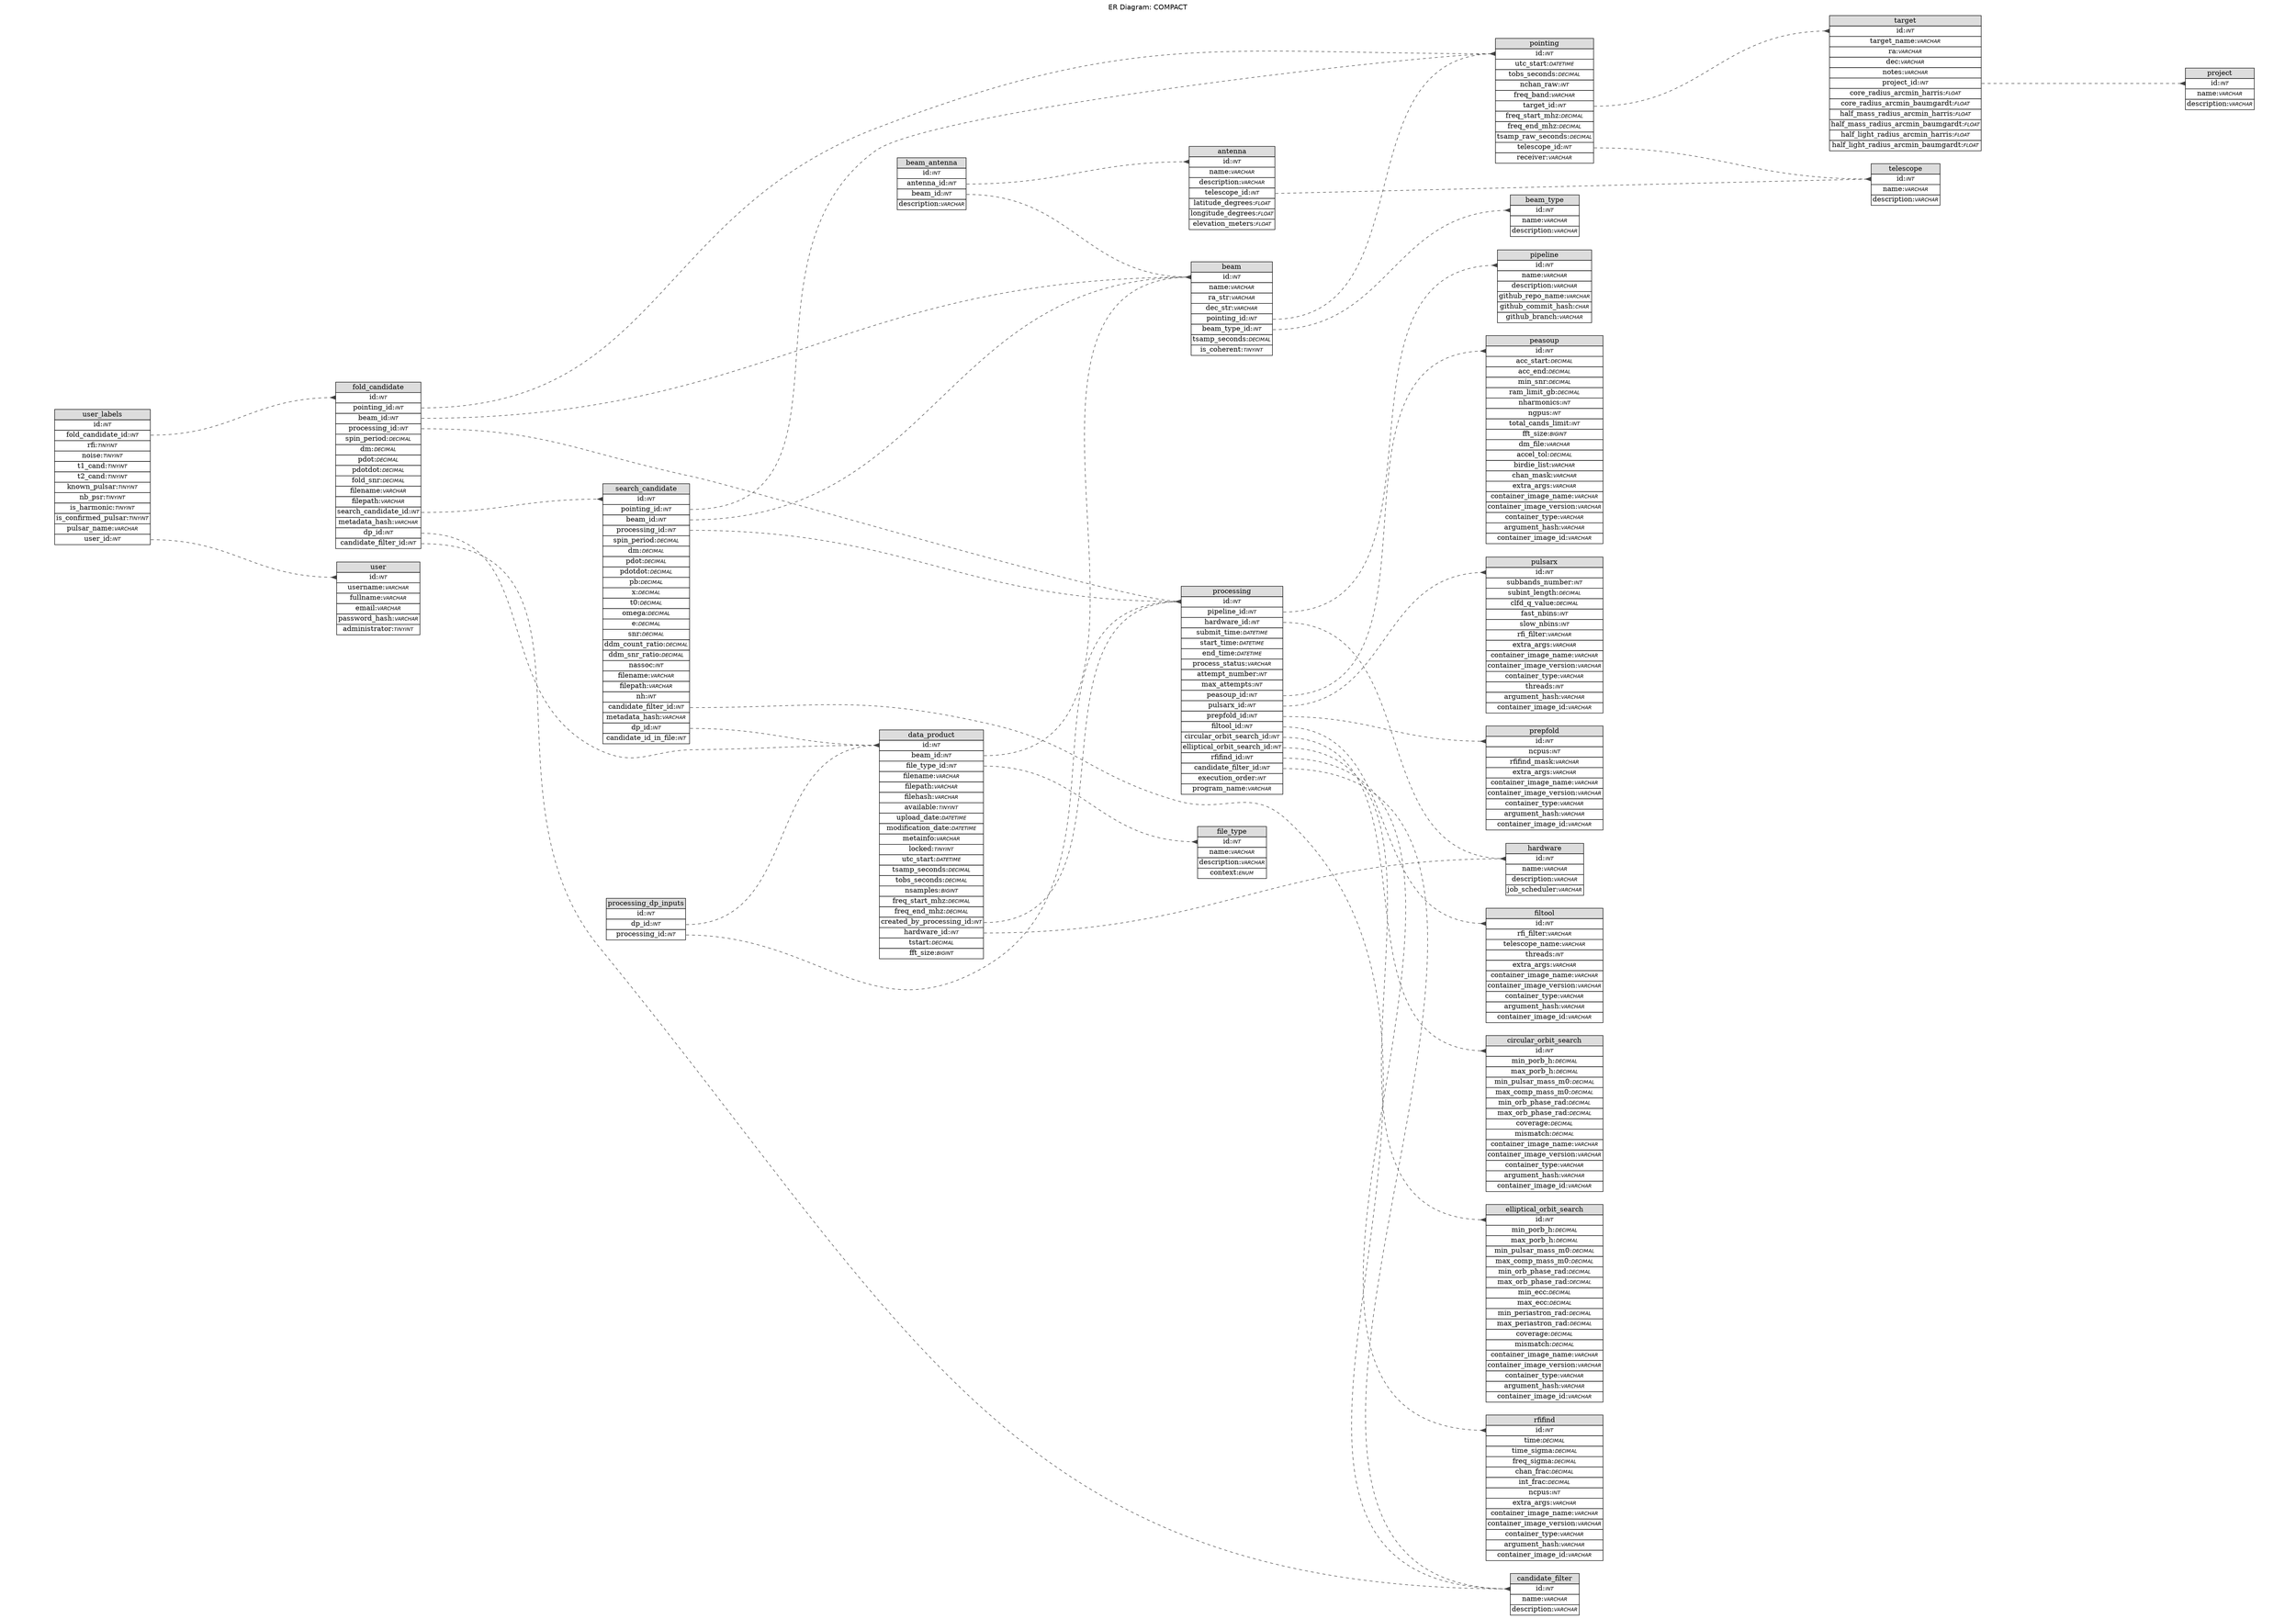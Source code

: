 // ************************************************************
// Generated by: Sequel Pro
// Version 4541
//
// http://www.sequelpro.com/
// https://github.com/sequelpro/sequelpro
//
// Host: 127.0.0.1 (MySQL 11.1.3-MariaDB)
// Database: COMPACT
// Generation Time: 2024-04-03 21:38:12 +0000
// ************************************************************

digraph "Database Structure" {
	label = "ER Diagram: COMPACT";
	labelloc = t;
	compound = true;
	node [ shape = record ];
	fontname = "Helvetica";
	ranksep = 1.25;
	ratio = 0.7;
	rankdir = LR;
	subgraph "table_antenna" {
		node [ shape = "plaintext" ];
		"antenna" [ label=<
			<TABLE BORDER="0" CELLSPACING="0" CELLBORDER="1">
			<TR><TD COLSPAN="3" BGCOLOR="#DDDDDD">antenna</TD></TR>
			<TR><TD COLSPAN="3" PORT="id">id:<FONT FACE="Helvetica-Oblique" POINT-SIZE="10">INT</FONT></TD></TR>
			<TR><TD COLSPAN="3" PORT="name">name:<FONT FACE="Helvetica-Oblique" POINT-SIZE="10">VARCHAR</FONT></TD></TR>
			<TR><TD COLSPAN="3" PORT="description">description:<FONT FACE="Helvetica-Oblique" POINT-SIZE="10">VARCHAR</FONT></TD></TR>
			<TR><TD COLSPAN="3" PORT="telescope_id">telescope_id:<FONT FACE="Helvetica-Oblique" POINT-SIZE="10">INT</FONT></TD></TR>
			<TR><TD COLSPAN="3" PORT="latitude_degrees">latitude_degrees:<FONT FACE="Helvetica-Oblique" POINT-SIZE="10">FLOAT</FONT></TD></TR>
			<TR><TD COLSPAN="3" PORT="longitude_degrees">longitude_degrees:<FONT FACE="Helvetica-Oblique" POINT-SIZE="10">FLOAT</FONT></TD></TR>
			<TR><TD COLSPAN="3" PORT="elevation_meters">elevation_meters:<FONT FACE="Helvetica-Oblique" POINT-SIZE="10">FLOAT</FONT></TD></TR>
			</TABLE>>
		];
	}
	subgraph "table_beam" {
		node [ shape = "plaintext" ];
		"beam" [ label=<
			<TABLE BORDER="0" CELLSPACING="0" CELLBORDER="1">
			<TR><TD COLSPAN="3" BGCOLOR="#DDDDDD">beam</TD></TR>
			<TR><TD COLSPAN="3" PORT="id">id:<FONT FACE="Helvetica-Oblique" POINT-SIZE="10">INT</FONT></TD></TR>
			<TR><TD COLSPAN="3" PORT="name">name:<FONT FACE="Helvetica-Oblique" POINT-SIZE="10">VARCHAR</FONT></TD></TR>
			<TR><TD COLSPAN="3" PORT="ra_str">ra_str:<FONT FACE="Helvetica-Oblique" POINT-SIZE="10">VARCHAR</FONT></TD></TR>
			<TR><TD COLSPAN="3" PORT="dec_str">dec_str:<FONT FACE="Helvetica-Oblique" POINT-SIZE="10">VARCHAR</FONT></TD></TR>
			<TR><TD COLSPAN="3" PORT="pointing_id">pointing_id:<FONT FACE="Helvetica-Oblique" POINT-SIZE="10">INT</FONT></TD></TR>
			<TR><TD COLSPAN="3" PORT="beam_type_id">beam_type_id:<FONT FACE="Helvetica-Oblique" POINT-SIZE="10">INT</FONT></TD></TR>
			<TR><TD COLSPAN="3" PORT="tsamp_seconds">tsamp_seconds:<FONT FACE="Helvetica-Oblique" POINT-SIZE="10">DECIMAL</FONT></TD></TR>
			<TR><TD COLSPAN="3" PORT="is_coherent">is_coherent:<FONT FACE="Helvetica-Oblique" POINT-SIZE="10">TINYINT</FONT></TD></TR>
			</TABLE>>
		];
	}
	subgraph "table_beam_antenna" {
		node [ shape = "plaintext" ];
		"beam_antenna" [ label=<
			<TABLE BORDER="0" CELLSPACING="0" CELLBORDER="1">
			<TR><TD COLSPAN="3" BGCOLOR="#DDDDDD">beam_antenna</TD></TR>
			<TR><TD COLSPAN="3" PORT="id">id:<FONT FACE="Helvetica-Oblique" POINT-SIZE="10">INT</FONT></TD></TR>
			<TR><TD COLSPAN="3" PORT="antenna_id">antenna_id:<FONT FACE="Helvetica-Oblique" POINT-SIZE="10">INT</FONT></TD></TR>
			<TR><TD COLSPAN="3" PORT="beam_id">beam_id:<FONT FACE="Helvetica-Oblique" POINT-SIZE="10">INT</FONT></TD></TR>
			<TR><TD COLSPAN="3" PORT="description">description:<FONT FACE="Helvetica-Oblique" POINT-SIZE="10">VARCHAR</FONT></TD></TR>
			</TABLE>>
		];
	}
	subgraph "table_beam_type" {
		node [ shape = "plaintext" ];
		"beam_type" [ label=<
			<TABLE BORDER="0" CELLSPACING="0" CELLBORDER="1">
			<TR><TD COLSPAN="3" BGCOLOR="#DDDDDD">beam_type</TD></TR>
			<TR><TD COLSPAN="3" PORT="id">id:<FONT FACE="Helvetica-Oblique" POINT-SIZE="10">INT</FONT></TD></TR>
			<TR><TD COLSPAN="3" PORT="name">name:<FONT FACE="Helvetica-Oblique" POINT-SIZE="10">VARCHAR</FONT></TD></TR>
			<TR><TD COLSPAN="3" PORT="description">description:<FONT FACE="Helvetica-Oblique" POINT-SIZE="10">VARCHAR</FONT></TD></TR>
			</TABLE>>
		];
	}
	subgraph "table_candidate_filter" {
		node [ shape = "plaintext" ];
		"candidate_filter" [ label=<
			<TABLE BORDER="0" CELLSPACING="0" CELLBORDER="1">
			<TR><TD COLSPAN="3" BGCOLOR="#DDDDDD">candidate_filter</TD></TR>
			<TR><TD COLSPAN="3" PORT="id">id:<FONT FACE="Helvetica-Oblique" POINT-SIZE="10">INT</FONT></TD></TR>
			<TR><TD COLSPAN="3" PORT="name">name:<FONT FACE="Helvetica-Oblique" POINT-SIZE="10">VARCHAR</FONT></TD></TR>
			<TR><TD COLSPAN="3" PORT="description">description:<FONT FACE="Helvetica-Oblique" POINT-SIZE="10">VARCHAR</FONT></TD></TR>
			</TABLE>>
		];
	}
	subgraph "table_circular_orbit_search" {
		node [ shape = "plaintext" ];
		"circular_orbit_search" [ label=<
			<TABLE BORDER="0" CELLSPACING="0" CELLBORDER="1">
			<TR><TD COLSPAN="3" BGCOLOR="#DDDDDD">circular_orbit_search</TD></TR>
			<TR><TD COLSPAN="3" PORT="id">id:<FONT FACE="Helvetica-Oblique" POINT-SIZE="10">INT</FONT></TD></TR>
			<TR><TD COLSPAN="3" PORT="min_porb_h">min_porb_h:<FONT FACE="Helvetica-Oblique" POINT-SIZE="10">DECIMAL</FONT></TD></TR>
			<TR><TD COLSPAN="3" PORT="max_porb_h">max_porb_h:<FONT FACE="Helvetica-Oblique" POINT-SIZE="10">DECIMAL</FONT></TD></TR>
			<TR><TD COLSPAN="3" PORT="min_pulsar_mass_m0">min_pulsar_mass_m0:<FONT FACE="Helvetica-Oblique" POINT-SIZE="10">DECIMAL</FONT></TD></TR>
			<TR><TD COLSPAN="3" PORT="max_comp_mass_m0">max_comp_mass_m0:<FONT FACE="Helvetica-Oblique" POINT-SIZE="10">DECIMAL</FONT></TD></TR>
			<TR><TD COLSPAN="3" PORT="min_orb_phase_rad">min_orb_phase_rad:<FONT FACE="Helvetica-Oblique" POINT-SIZE="10">DECIMAL</FONT></TD></TR>
			<TR><TD COLSPAN="3" PORT="max_orb_phase_rad">max_orb_phase_rad:<FONT FACE="Helvetica-Oblique" POINT-SIZE="10">DECIMAL</FONT></TD></TR>
			<TR><TD COLSPAN="3" PORT="coverage">coverage:<FONT FACE="Helvetica-Oblique" POINT-SIZE="10">DECIMAL</FONT></TD></TR>
			<TR><TD COLSPAN="3" PORT="mismatch">mismatch:<FONT FACE="Helvetica-Oblique" POINT-SIZE="10">DECIMAL</FONT></TD></TR>
			<TR><TD COLSPAN="3" PORT="container_image_name">container_image_name:<FONT FACE="Helvetica-Oblique" POINT-SIZE="10">VARCHAR</FONT></TD></TR>
			<TR><TD COLSPAN="3" PORT="container_image_version">container_image_version:<FONT FACE="Helvetica-Oblique" POINT-SIZE="10">VARCHAR</FONT></TD></TR>
			<TR><TD COLSPAN="3" PORT="container_type">container_type:<FONT FACE="Helvetica-Oblique" POINT-SIZE="10">VARCHAR</FONT></TD></TR>
			<TR><TD COLSPAN="3" PORT="argument_hash">argument_hash:<FONT FACE="Helvetica-Oblique" POINT-SIZE="10">VARCHAR</FONT></TD></TR>
			<TR><TD COLSPAN="3" PORT="container_image_id">container_image_id:<FONT FACE="Helvetica-Oblique" POINT-SIZE="10">VARCHAR</FONT></TD></TR>
			</TABLE>>
		];
	}
	subgraph "table_data_product" {
		node [ shape = "plaintext" ];
		"data_product" [ label=<
			<TABLE BORDER="0" CELLSPACING="0" CELLBORDER="1">
			<TR><TD COLSPAN="3" BGCOLOR="#DDDDDD">data_product</TD></TR>
			<TR><TD COLSPAN="3" PORT="id">id:<FONT FACE="Helvetica-Oblique" POINT-SIZE="10">INT</FONT></TD></TR>
			<TR><TD COLSPAN="3" PORT="beam_id">beam_id:<FONT FACE="Helvetica-Oblique" POINT-SIZE="10">INT</FONT></TD></TR>
			<TR><TD COLSPAN="3" PORT="file_type_id">file_type_id:<FONT FACE="Helvetica-Oblique" POINT-SIZE="10">INT</FONT></TD></TR>
			<TR><TD COLSPAN="3" PORT="filename">filename:<FONT FACE="Helvetica-Oblique" POINT-SIZE="10">VARCHAR</FONT></TD></TR>
			<TR><TD COLSPAN="3" PORT="filepath">filepath:<FONT FACE="Helvetica-Oblique" POINT-SIZE="10">VARCHAR</FONT></TD></TR>
			<TR><TD COLSPAN="3" PORT="filehash">filehash:<FONT FACE="Helvetica-Oblique" POINT-SIZE="10">VARCHAR</FONT></TD></TR>
			<TR><TD COLSPAN="3" PORT="available">available:<FONT FACE="Helvetica-Oblique" POINT-SIZE="10">TINYINT</FONT></TD></TR>
			<TR><TD COLSPAN="3" PORT="upload_date">upload_date:<FONT FACE="Helvetica-Oblique" POINT-SIZE="10">DATETIME</FONT></TD></TR>
			<TR><TD COLSPAN="3" PORT="modification_date">modification_date:<FONT FACE="Helvetica-Oblique" POINT-SIZE="10">DATETIME</FONT></TD></TR>
			<TR><TD COLSPAN="3" PORT="metainfo">metainfo:<FONT FACE="Helvetica-Oblique" POINT-SIZE="10">VARCHAR</FONT></TD></TR>
			<TR><TD COLSPAN="3" PORT="locked">locked:<FONT FACE="Helvetica-Oblique" POINT-SIZE="10">TINYINT</FONT></TD></TR>
			<TR><TD COLSPAN="3" PORT="utc_start">utc_start:<FONT FACE="Helvetica-Oblique" POINT-SIZE="10">DATETIME</FONT></TD></TR>
			<TR><TD COLSPAN="3" PORT="tsamp_seconds">tsamp_seconds:<FONT FACE="Helvetica-Oblique" POINT-SIZE="10">DECIMAL</FONT></TD></TR>
			<TR><TD COLSPAN="3" PORT="tobs_seconds">tobs_seconds:<FONT FACE="Helvetica-Oblique" POINT-SIZE="10">DECIMAL</FONT></TD></TR>
			<TR><TD COLSPAN="3" PORT="nsamples">nsamples:<FONT FACE="Helvetica-Oblique" POINT-SIZE="10">BIGINT</FONT></TD></TR>
			<TR><TD COLSPAN="3" PORT="freq_start_mhz">freq_start_mhz:<FONT FACE="Helvetica-Oblique" POINT-SIZE="10">DECIMAL</FONT></TD></TR>
			<TR><TD COLSPAN="3" PORT="freq_end_mhz">freq_end_mhz:<FONT FACE="Helvetica-Oblique" POINT-SIZE="10">DECIMAL</FONT></TD></TR>
			<TR><TD COLSPAN="3" PORT="created_by_processing_id">created_by_processing_id:<FONT FACE="Helvetica-Oblique" POINT-SIZE="10">INT</FONT></TD></TR>
			<TR><TD COLSPAN="3" PORT="hardware_id">hardware_id:<FONT FACE="Helvetica-Oblique" POINT-SIZE="10">INT</FONT></TD></TR>
			<TR><TD COLSPAN="3" PORT="tstart">tstart:<FONT FACE="Helvetica-Oblique" POINT-SIZE="10">DECIMAL</FONT></TD></TR>
			<TR><TD COLSPAN="3" PORT="fft_size">fft_size:<FONT FACE="Helvetica-Oblique" POINT-SIZE="10">BIGINT</FONT></TD></TR>
			</TABLE>>
		];
	}
	subgraph "table_elliptical_orbit_search" {
		node [ shape = "plaintext" ];
		"elliptical_orbit_search" [ label=<
			<TABLE BORDER="0" CELLSPACING="0" CELLBORDER="1">
			<TR><TD COLSPAN="3" BGCOLOR="#DDDDDD">elliptical_orbit_search</TD></TR>
			<TR><TD COLSPAN="3" PORT="id">id:<FONT FACE="Helvetica-Oblique" POINT-SIZE="10">INT</FONT></TD></TR>
			<TR><TD COLSPAN="3" PORT="min_porb_h">min_porb_h:<FONT FACE="Helvetica-Oblique" POINT-SIZE="10">DECIMAL</FONT></TD></TR>
			<TR><TD COLSPAN="3" PORT="max_porb_h">max_porb_h:<FONT FACE="Helvetica-Oblique" POINT-SIZE="10">DECIMAL</FONT></TD></TR>
			<TR><TD COLSPAN="3" PORT="min_pulsar_mass_m0">min_pulsar_mass_m0:<FONT FACE="Helvetica-Oblique" POINT-SIZE="10">DECIMAL</FONT></TD></TR>
			<TR><TD COLSPAN="3" PORT="max_comp_mass_m0">max_comp_mass_m0:<FONT FACE="Helvetica-Oblique" POINT-SIZE="10">DECIMAL</FONT></TD></TR>
			<TR><TD COLSPAN="3" PORT="min_orb_phase_rad">min_orb_phase_rad:<FONT FACE="Helvetica-Oblique" POINT-SIZE="10">DECIMAL</FONT></TD></TR>
			<TR><TD COLSPAN="3" PORT="max_orb_phase_rad">max_orb_phase_rad:<FONT FACE="Helvetica-Oblique" POINT-SIZE="10">DECIMAL</FONT></TD></TR>
			<TR><TD COLSPAN="3" PORT="min_ecc">min_ecc:<FONT FACE="Helvetica-Oblique" POINT-SIZE="10">DECIMAL</FONT></TD></TR>
			<TR><TD COLSPAN="3" PORT="max_ecc">max_ecc:<FONT FACE="Helvetica-Oblique" POINT-SIZE="10">DECIMAL</FONT></TD></TR>
			<TR><TD COLSPAN="3" PORT="min_periastron_rad">min_periastron_rad:<FONT FACE="Helvetica-Oblique" POINT-SIZE="10">DECIMAL</FONT></TD></TR>
			<TR><TD COLSPAN="3" PORT="max_periastron_rad">max_periastron_rad:<FONT FACE="Helvetica-Oblique" POINT-SIZE="10">DECIMAL</FONT></TD></TR>
			<TR><TD COLSPAN="3" PORT="coverage">coverage:<FONT FACE="Helvetica-Oblique" POINT-SIZE="10">DECIMAL</FONT></TD></TR>
			<TR><TD COLSPAN="3" PORT="mismatch">mismatch:<FONT FACE="Helvetica-Oblique" POINT-SIZE="10">DECIMAL</FONT></TD></TR>
			<TR><TD COLSPAN="3" PORT="container_image_name">container_image_name:<FONT FACE="Helvetica-Oblique" POINT-SIZE="10">VARCHAR</FONT></TD></TR>
			<TR><TD COLSPAN="3" PORT="container_image_version">container_image_version:<FONT FACE="Helvetica-Oblique" POINT-SIZE="10">VARCHAR</FONT></TD></TR>
			<TR><TD COLSPAN="3" PORT="container_type">container_type:<FONT FACE="Helvetica-Oblique" POINT-SIZE="10">VARCHAR</FONT></TD></TR>
			<TR><TD COLSPAN="3" PORT="argument_hash">argument_hash:<FONT FACE="Helvetica-Oblique" POINT-SIZE="10">VARCHAR</FONT></TD></TR>
			<TR><TD COLSPAN="3" PORT="container_image_id">container_image_id:<FONT FACE="Helvetica-Oblique" POINT-SIZE="10">VARCHAR</FONT></TD></TR>
			</TABLE>>
		];
	}
	subgraph "table_file_type" {
		node [ shape = "plaintext" ];
		"file_type" [ label=<
			<TABLE BORDER="0" CELLSPACING="0" CELLBORDER="1">
			<TR><TD COLSPAN="3" BGCOLOR="#DDDDDD">file_type</TD></TR>
			<TR><TD COLSPAN="3" PORT="id">id:<FONT FACE="Helvetica-Oblique" POINT-SIZE="10">INT</FONT></TD></TR>
			<TR><TD COLSPAN="3" PORT="name">name:<FONT FACE="Helvetica-Oblique" POINT-SIZE="10">VARCHAR</FONT></TD></TR>
			<TR><TD COLSPAN="3" PORT="description">description:<FONT FACE="Helvetica-Oblique" POINT-SIZE="10">VARCHAR</FONT></TD></TR>
			<TR><TD COLSPAN="3" PORT="context">context:<FONT FACE="Helvetica-Oblique" POINT-SIZE="10">ENUM</FONT></TD></TR>
			</TABLE>>
		];
	}
	subgraph "table_filtool" {
		node [ shape = "plaintext" ];
		"filtool" [ label=<
			<TABLE BORDER="0" CELLSPACING="0" CELLBORDER="1">
			<TR><TD COLSPAN="3" BGCOLOR="#DDDDDD">filtool</TD></TR>
			<TR><TD COLSPAN="3" PORT="id">id:<FONT FACE="Helvetica-Oblique" POINT-SIZE="10">INT</FONT></TD></TR>
			<TR><TD COLSPAN="3" PORT="rfi_filter">rfi_filter:<FONT FACE="Helvetica-Oblique" POINT-SIZE="10">VARCHAR</FONT></TD></TR>
			<TR><TD COLSPAN="3" PORT="telescope_name">telescope_name:<FONT FACE="Helvetica-Oblique" POINT-SIZE="10">VARCHAR</FONT></TD></TR>
			<TR><TD COLSPAN="3" PORT="threads">threads:<FONT FACE="Helvetica-Oblique" POINT-SIZE="10">INT</FONT></TD></TR>
			<TR><TD COLSPAN="3" PORT="extra_args">extra_args:<FONT FACE="Helvetica-Oblique" POINT-SIZE="10">VARCHAR</FONT></TD></TR>
			<TR><TD COLSPAN="3" PORT="container_image_name">container_image_name:<FONT FACE="Helvetica-Oblique" POINT-SIZE="10">VARCHAR</FONT></TD></TR>
			<TR><TD COLSPAN="3" PORT="container_image_version">container_image_version:<FONT FACE="Helvetica-Oblique" POINT-SIZE="10">VARCHAR</FONT></TD></TR>
			<TR><TD COLSPAN="3" PORT="container_type">container_type:<FONT FACE="Helvetica-Oblique" POINT-SIZE="10">VARCHAR</FONT></TD></TR>
			<TR><TD COLSPAN="3" PORT="argument_hash">argument_hash:<FONT FACE="Helvetica-Oblique" POINT-SIZE="10">VARCHAR</FONT></TD></TR>
			<TR><TD COLSPAN="3" PORT="container_image_id">container_image_id:<FONT FACE="Helvetica-Oblique" POINT-SIZE="10">VARCHAR</FONT></TD></TR>
			</TABLE>>
		];
	}
	subgraph "table_fold_candidate" {
		node [ shape = "plaintext" ];
		"fold_candidate" [ label=<
			<TABLE BORDER="0" CELLSPACING="0" CELLBORDER="1">
			<TR><TD COLSPAN="3" BGCOLOR="#DDDDDD">fold_candidate</TD></TR>
			<TR><TD COLSPAN="3" PORT="id">id:<FONT FACE="Helvetica-Oblique" POINT-SIZE="10">INT</FONT></TD></TR>
			<TR><TD COLSPAN="3" PORT="pointing_id">pointing_id:<FONT FACE="Helvetica-Oblique" POINT-SIZE="10">INT</FONT></TD></TR>
			<TR><TD COLSPAN="3" PORT="beam_id">beam_id:<FONT FACE="Helvetica-Oblique" POINT-SIZE="10">INT</FONT></TD></TR>
			<TR><TD COLSPAN="3" PORT="processing_id">processing_id:<FONT FACE="Helvetica-Oblique" POINT-SIZE="10">INT</FONT></TD></TR>
			<TR><TD COLSPAN="3" PORT="spin_period">spin_period:<FONT FACE="Helvetica-Oblique" POINT-SIZE="10">DECIMAL</FONT></TD></TR>
			<TR><TD COLSPAN="3" PORT="dm">dm:<FONT FACE="Helvetica-Oblique" POINT-SIZE="10">DECIMAL</FONT></TD></TR>
			<TR><TD COLSPAN="3" PORT="pdot">pdot:<FONT FACE="Helvetica-Oblique" POINT-SIZE="10">DECIMAL</FONT></TD></TR>
			<TR><TD COLSPAN="3" PORT="pdotdot">pdotdot:<FONT FACE="Helvetica-Oblique" POINT-SIZE="10">DECIMAL</FONT></TD></TR>
			<TR><TD COLSPAN="3" PORT="fold_snr">fold_snr:<FONT FACE="Helvetica-Oblique" POINT-SIZE="10">DECIMAL</FONT></TD></TR>
			<TR><TD COLSPAN="3" PORT="filename">filename:<FONT FACE="Helvetica-Oblique" POINT-SIZE="10">VARCHAR</FONT></TD></TR>
			<TR><TD COLSPAN="3" PORT="filepath">filepath:<FONT FACE="Helvetica-Oblique" POINT-SIZE="10">VARCHAR</FONT></TD></TR>
			<TR><TD COLSPAN="3" PORT="search_candidate_id">search_candidate_id:<FONT FACE="Helvetica-Oblique" POINT-SIZE="10">INT</FONT></TD></TR>
			<TR><TD COLSPAN="3" PORT="metadata_hash">metadata_hash:<FONT FACE="Helvetica-Oblique" POINT-SIZE="10">VARCHAR</FONT></TD></TR>
			<TR><TD COLSPAN="3" PORT="dp_id">dp_id:<FONT FACE="Helvetica-Oblique" POINT-SIZE="10">INT</FONT></TD></TR>
			<TR><TD COLSPAN="3" PORT="candidate_filter_id">candidate_filter_id:<FONT FACE="Helvetica-Oblique" POINT-SIZE="10">INT</FONT></TD></TR>
			</TABLE>>
		];
	}
	subgraph "table_hardware" {
		node [ shape = "plaintext" ];
		"hardware" [ label=<
			<TABLE BORDER="0" CELLSPACING="0" CELLBORDER="1">
			<TR><TD COLSPAN="3" BGCOLOR="#DDDDDD">hardware</TD></TR>
			<TR><TD COLSPAN="3" PORT="id">id:<FONT FACE="Helvetica-Oblique" POINT-SIZE="10">INT</FONT></TD></TR>
			<TR><TD COLSPAN="3" PORT="name">name:<FONT FACE="Helvetica-Oblique" POINT-SIZE="10">VARCHAR</FONT></TD></TR>
			<TR><TD COLSPAN="3" PORT="description">description:<FONT FACE="Helvetica-Oblique" POINT-SIZE="10">VARCHAR</FONT></TD></TR>
			<TR><TD COLSPAN="3" PORT="job_scheduler">job_scheduler:<FONT FACE="Helvetica-Oblique" POINT-SIZE="10">VARCHAR</FONT></TD></TR>
			</TABLE>>
		];
	}
	subgraph "table_peasoup" {
		node [ shape = "plaintext" ];
		"peasoup" [ label=<
			<TABLE BORDER="0" CELLSPACING="0" CELLBORDER="1">
			<TR><TD COLSPAN="3" BGCOLOR="#DDDDDD">peasoup</TD></TR>
			<TR><TD COLSPAN="3" PORT="id">id:<FONT FACE="Helvetica-Oblique" POINT-SIZE="10">INT</FONT></TD></TR>
			<TR><TD COLSPAN="3" PORT="acc_start">acc_start:<FONT FACE="Helvetica-Oblique" POINT-SIZE="10">DECIMAL</FONT></TD></TR>
			<TR><TD COLSPAN="3" PORT="acc_end">acc_end:<FONT FACE="Helvetica-Oblique" POINT-SIZE="10">DECIMAL</FONT></TD></TR>
			<TR><TD COLSPAN="3" PORT="min_snr">min_snr:<FONT FACE="Helvetica-Oblique" POINT-SIZE="10">DECIMAL</FONT></TD></TR>
			<TR><TD COLSPAN="3" PORT="ram_limit_gb">ram_limit_gb:<FONT FACE="Helvetica-Oblique" POINT-SIZE="10">DECIMAL</FONT></TD></TR>
			<TR><TD COLSPAN="3" PORT="nharmonics">nharmonics:<FONT FACE="Helvetica-Oblique" POINT-SIZE="10">INT</FONT></TD></TR>
			<TR><TD COLSPAN="3" PORT="ngpus">ngpus:<FONT FACE="Helvetica-Oblique" POINT-SIZE="10">INT</FONT></TD></TR>
			<TR><TD COLSPAN="3" PORT="total_cands_limit">total_cands_limit:<FONT FACE="Helvetica-Oblique" POINT-SIZE="10">INT</FONT></TD></TR>
			<TR><TD COLSPAN="3" PORT="fft_size">fft_size:<FONT FACE="Helvetica-Oblique" POINT-SIZE="10">BIGINT</FONT></TD></TR>
			<TR><TD COLSPAN="3" PORT="dm_file">dm_file:<FONT FACE="Helvetica-Oblique" POINT-SIZE="10">VARCHAR</FONT></TD></TR>
			<TR><TD COLSPAN="3" PORT="accel_tol">accel_tol:<FONT FACE="Helvetica-Oblique" POINT-SIZE="10">DECIMAL</FONT></TD></TR>
			<TR><TD COLSPAN="3" PORT="birdie_list">birdie_list:<FONT FACE="Helvetica-Oblique" POINT-SIZE="10">VARCHAR</FONT></TD></TR>
			<TR><TD COLSPAN="3" PORT="chan_mask">chan_mask:<FONT FACE="Helvetica-Oblique" POINT-SIZE="10">VARCHAR</FONT></TD></TR>
			<TR><TD COLSPAN="3" PORT="extra_args">extra_args:<FONT FACE="Helvetica-Oblique" POINT-SIZE="10">VARCHAR</FONT></TD></TR>
			<TR><TD COLSPAN="3" PORT="container_image_name">container_image_name:<FONT FACE="Helvetica-Oblique" POINT-SIZE="10">VARCHAR</FONT></TD></TR>
			<TR><TD COLSPAN="3" PORT="container_image_version">container_image_version:<FONT FACE="Helvetica-Oblique" POINT-SIZE="10">VARCHAR</FONT></TD></TR>
			<TR><TD COLSPAN="3" PORT="container_type">container_type:<FONT FACE="Helvetica-Oblique" POINT-SIZE="10">VARCHAR</FONT></TD></TR>
			<TR><TD COLSPAN="3" PORT="argument_hash">argument_hash:<FONT FACE="Helvetica-Oblique" POINT-SIZE="10">VARCHAR</FONT></TD></TR>
			<TR><TD COLSPAN="3" PORT="container_image_id">container_image_id:<FONT FACE="Helvetica-Oblique" POINT-SIZE="10">VARCHAR</FONT></TD></TR>
			</TABLE>>
		];
	}
	subgraph "table_pipeline" {
		node [ shape = "plaintext" ];
		"pipeline" [ label=<
			<TABLE BORDER="0" CELLSPACING="0" CELLBORDER="1">
			<TR><TD COLSPAN="3" BGCOLOR="#DDDDDD">pipeline</TD></TR>
			<TR><TD COLSPAN="3" PORT="id">id:<FONT FACE="Helvetica-Oblique" POINT-SIZE="10">INT</FONT></TD></TR>
			<TR><TD COLSPAN="3" PORT="name">name:<FONT FACE="Helvetica-Oblique" POINT-SIZE="10">VARCHAR</FONT></TD></TR>
			<TR><TD COLSPAN="3" PORT="description">description:<FONT FACE="Helvetica-Oblique" POINT-SIZE="10">VARCHAR</FONT></TD></TR>
			<TR><TD COLSPAN="3" PORT="github_repo_name">github_repo_name:<FONT FACE="Helvetica-Oblique" POINT-SIZE="10">VARCHAR</FONT></TD></TR>
			<TR><TD COLSPAN="3" PORT="github_commit_hash">github_commit_hash:<FONT FACE="Helvetica-Oblique" POINT-SIZE="10">CHAR</FONT></TD></TR>
			<TR><TD COLSPAN="3" PORT="github_branch">github_branch:<FONT FACE="Helvetica-Oblique" POINT-SIZE="10">VARCHAR</FONT></TD></TR>
			</TABLE>>
		];
	}
	subgraph "table_pointing" {
		node [ shape = "plaintext" ];
		"pointing" [ label=<
			<TABLE BORDER="0" CELLSPACING="0" CELLBORDER="1">
			<TR><TD COLSPAN="3" BGCOLOR="#DDDDDD">pointing</TD></TR>
			<TR><TD COLSPAN="3" PORT="id">id:<FONT FACE="Helvetica-Oblique" POINT-SIZE="10">INT</FONT></TD></TR>
			<TR><TD COLSPAN="3" PORT="utc_start">utc_start:<FONT FACE="Helvetica-Oblique" POINT-SIZE="10">DATETIME</FONT></TD></TR>
			<TR><TD COLSPAN="3" PORT="tobs_seconds">tobs_seconds:<FONT FACE="Helvetica-Oblique" POINT-SIZE="10">DECIMAL</FONT></TD></TR>
			<TR><TD COLSPAN="3" PORT="nchan_raw">nchan_raw:<FONT FACE="Helvetica-Oblique" POINT-SIZE="10">INT</FONT></TD></TR>
			<TR><TD COLSPAN="3" PORT="freq_band">freq_band:<FONT FACE="Helvetica-Oblique" POINT-SIZE="10">VARCHAR</FONT></TD></TR>
			<TR><TD COLSPAN="3" PORT="target_id">target_id:<FONT FACE="Helvetica-Oblique" POINT-SIZE="10">INT</FONT></TD></TR>
			<TR><TD COLSPAN="3" PORT="freq_start_mhz">freq_start_mhz:<FONT FACE="Helvetica-Oblique" POINT-SIZE="10">DECIMAL</FONT></TD></TR>
			<TR><TD COLSPAN="3" PORT="freq_end_mhz">freq_end_mhz:<FONT FACE="Helvetica-Oblique" POINT-SIZE="10">DECIMAL</FONT></TD></TR>
			<TR><TD COLSPAN="3" PORT="tsamp_raw_seconds">tsamp_raw_seconds:<FONT FACE="Helvetica-Oblique" POINT-SIZE="10">DECIMAL</FONT></TD></TR>
			<TR><TD COLSPAN="3" PORT="telescope_id">telescope_id:<FONT FACE="Helvetica-Oblique" POINT-SIZE="10">INT</FONT></TD></TR>
			<TR><TD COLSPAN="3" PORT="receiver">receiver:<FONT FACE="Helvetica-Oblique" POINT-SIZE="10">VARCHAR</FONT></TD></TR>
			</TABLE>>
		];
	}
	subgraph "table_prepfold" {
		node [ shape = "plaintext" ];
		"prepfold" [ label=<
			<TABLE BORDER="0" CELLSPACING="0" CELLBORDER="1">
			<TR><TD COLSPAN="3" BGCOLOR="#DDDDDD">prepfold</TD></TR>
			<TR><TD COLSPAN="3" PORT="id">id:<FONT FACE="Helvetica-Oblique" POINT-SIZE="10">INT</FONT></TD></TR>
			<TR><TD COLSPAN="3" PORT="ncpus">ncpus:<FONT FACE="Helvetica-Oblique" POINT-SIZE="10">INT</FONT></TD></TR>
			<TR><TD COLSPAN="3" PORT="rfifind_mask">rfifind_mask:<FONT FACE="Helvetica-Oblique" POINT-SIZE="10">VARCHAR</FONT></TD></TR>
			<TR><TD COLSPAN="3" PORT="extra_args">extra_args:<FONT FACE="Helvetica-Oblique" POINT-SIZE="10">VARCHAR</FONT></TD></TR>
			<TR><TD COLSPAN="3" PORT="container_image_name">container_image_name:<FONT FACE="Helvetica-Oblique" POINT-SIZE="10">VARCHAR</FONT></TD></TR>
			<TR><TD COLSPAN="3" PORT="container_image_version">container_image_version:<FONT FACE="Helvetica-Oblique" POINT-SIZE="10">VARCHAR</FONT></TD></TR>
			<TR><TD COLSPAN="3" PORT="container_type">container_type:<FONT FACE="Helvetica-Oblique" POINT-SIZE="10">VARCHAR</FONT></TD></TR>
			<TR><TD COLSPAN="3" PORT="argument_hash">argument_hash:<FONT FACE="Helvetica-Oblique" POINT-SIZE="10">VARCHAR</FONT></TD></TR>
			<TR><TD COLSPAN="3" PORT="container_image_id">container_image_id:<FONT FACE="Helvetica-Oblique" POINT-SIZE="10">VARCHAR</FONT></TD></TR>
			</TABLE>>
		];
	}
	subgraph "table_processing" {
		node [ shape = "plaintext" ];
		"processing" [ label=<
			<TABLE BORDER="0" CELLSPACING="0" CELLBORDER="1">
			<TR><TD COLSPAN="3" BGCOLOR="#DDDDDD">processing</TD></TR>
			<TR><TD COLSPAN="3" PORT="id">id:<FONT FACE="Helvetica-Oblique" POINT-SIZE="10">INT</FONT></TD></TR>
			<TR><TD COLSPAN="3" PORT="pipeline_id">pipeline_id:<FONT FACE="Helvetica-Oblique" POINT-SIZE="10">INT</FONT></TD></TR>
			<TR><TD COLSPAN="3" PORT="hardware_id">hardware_id:<FONT FACE="Helvetica-Oblique" POINT-SIZE="10">INT</FONT></TD></TR>
			<TR><TD COLSPAN="3" PORT="submit_time">submit_time:<FONT FACE="Helvetica-Oblique" POINT-SIZE="10">DATETIME</FONT></TD></TR>
			<TR><TD COLSPAN="3" PORT="start_time">start_time:<FONT FACE="Helvetica-Oblique" POINT-SIZE="10">DATETIME</FONT></TD></TR>
			<TR><TD COLSPAN="3" PORT="end_time">end_time:<FONT FACE="Helvetica-Oblique" POINT-SIZE="10">DATETIME</FONT></TD></TR>
			<TR><TD COLSPAN="3" PORT="process_status">process_status:<FONT FACE="Helvetica-Oblique" POINT-SIZE="10">VARCHAR</FONT></TD></TR>
			<TR><TD COLSPAN="3" PORT="attempt_number">attempt_number:<FONT FACE="Helvetica-Oblique" POINT-SIZE="10">INT</FONT></TD></TR>
			<TR><TD COLSPAN="3" PORT="max_attempts">max_attempts:<FONT FACE="Helvetica-Oblique" POINT-SIZE="10">INT</FONT></TD></TR>
			<TR><TD COLSPAN="3" PORT="peasoup_id">peasoup_id:<FONT FACE="Helvetica-Oblique" POINT-SIZE="10">INT</FONT></TD></TR>
			<TR><TD COLSPAN="3" PORT="pulsarx_id">pulsarx_id:<FONT FACE="Helvetica-Oblique" POINT-SIZE="10">INT</FONT></TD></TR>
			<TR><TD COLSPAN="3" PORT="prepfold_id">prepfold_id:<FONT FACE="Helvetica-Oblique" POINT-SIZE="10">INT</FONT></TD></TR>
			<TR><TD COLSPAN="3" PORT="filtool_id">filtool_id:<FONT FACE="Helvetica-Oblique" POINT-SIZE="10">INT</FONT></TD></TR>
			<TR><TD COLSPAN="3" PORT="circular_orbit_search_id">circular_orbit_search_id:<FONT FACE="Helvetica-Oblique" POINT-SIZE="10">INT</FONT></TD></TR>
			<TR><TD COLSPAN="3" PORT="elliptical_orbit_search_id">elliptical_orbit_search_id:<FONT FACE="Helvetica-Oblique" POINT-SIZE="10">INT</FONT></TD></TR>
			<TR><TD COLSPAN="3" PORT="rfifind_id">rfifind_id:<FONT FACE="Helvetica-Oblique" POINT-SIZE="10">INT</FONT></TD></TR>
			<TR><TD COLSPAN="3" PORT="candidate_filter_id">candidate_filter_id:<FONT FACE="Helvetica-Oblique" POINT-SIZE="10">INT</FONT></TD></TR>
			<TR><TD COLSPAN="3" PORT="execution_order">execution_order:<FONT FACE="Helvetica-Oblique" POINT-SIZE="10">INT</FONT></TD></TR>
			<TR><TD COLSPAN="3" PORT="program_name">program_name:<FONT FACE="Helvetica-Oblique" POINT-SIZE="10">VARCHAR</FONT></TD></TR>
			</TABLE>>
		];
	}
	subgraph "table_processing_dp_inputs" {
		node [ shape = "plaintext" ];
		"processing_dp_inputs" [ label=<
			<TABLE BORDER="0" CELLSPACING="0" CELLBORDER="1">
			<TR><TD COLSPAN="3" BGCOLOR="#DDDDDD">processing_dp_inputs</TD></TR>
			<TR><TD COLSPAN="3" PORT="id">id:<FONT FACE="Helvetica-Oblique" POINT-SIZE="10">INT</FONT></TD></TR>
			<TR><TD COLSPAN="3" PORT="dp_id">dp_id:<FONT FACE="Helvetica-Oblique" POINT-SIZE="10">INT</FONT></TD></TR>
			<TR><TD COLSPAN="3" PORT="processing_id">processing_id:<FONT FACE="Helvetica-Oblique" POINT-SIZE="10">INT</FONT></TD></TR>
			</TABLE>>
		];
	}
	subgraph "table_project" {
		node [ shape = "plaintext" ];
		"project" [ label=<
			<TABLE BORDER="0" CELLSPACING="0" CELLBORDER="1">
			<TR><TD COLSPAN="3" BGCOLOR="#DDDDDD">project</TD></TR>
			<TR><TD COLSPAN="3" PORT="id">id:<FONT FACE="Helvetica-Oblique" POINT-SIZE="10">INT</FONT></TD></TR>
			<TR><TD COLSPAN="3" PORT="name">name:<FONT FACE="Helvetica-Oblique" POINT-SIZE="10">VARCHAR</FONT></TD></TR>
			<TR><TD COLSPAN="3" PORT="description">description:<FONT FACE="Helvetica-Oblique" POINT-SIZE="10">VARCHAR</FONT></TD></TR>
			</TABLE>>
		];
	}
	subgraph "table_pulsarx" {
		node [ shape = "plaintext" ];
		"pulsarx" [ label=<
			<TABLE BORDER="0" CELLSPACING="0" CELLBORDER="1">
			<TR><TD COLSPAN="3" BGCOLOR="#DDDDDD">pulsarx</TD></TR>
			<TR><TD COLSPAN="3" PORT="id">id:<FONT FACE="Helvetica-Oblique" POINT-SIZE="10">INT</FONT></TD></TR>
			<TR><TD COLSPAN="3" PORT="subbands_number">subbands_number:<FONT FACE="Helvetica-Oblique" POINT-SIZE="10">INT</FONT></TD></TR>
			<TR><TD COLSPAN="3" PORT="subint_length">subint_length:<FONT FACE="Helvetica-Oblique" POINT-SIZE="10">DECIMAL</FONT></TD></TR>
			<TR><TD COLSPAN="3" PORT="clfd_q_value">clfd_q_value:<FONT FACE="Helvetica-Oblique" POINT-SIZE="10">DECIMAL</FONT></TD></TR>
			<TR><TD COLSPAN="3" PORT="fast_nbins">fast_nbins:<FONT FACE="Helvetica-Oblique" POINT-SIZE="10">INT</FONT></TD></TR>
			<TR><TD COLSPAN="3" PORT="slow_nbins">slow_nbins:<FONT FACE="Helvetica-Oblique" POINT-SIZE="10">INT</FONT></TD></TR>
			<TR><TD COLSPAN="3" PORT="rfi_filter">rfi_filter:<FONT FACE="Helvetica-Oblique" POINT-SIZE="10">VARCHAR</FONT></TD></TR>
			<TR><TD COLSPAN="3" PORT="extra_args">extra_args:<FONT FACE="Helvetica-Oblique" POINT-SIZE="10">VARCHAR</FONT></TD></TR>
			<TR><TD COLSPAN="3" PORT="container_image_name">container_image_name:<FONT FACE="Helvetica-Oblique" POINT-SIZE="10">VARCHAR</FONT></TD></TR>
			<TR><TD COLSPAN="3" PORT="container_image_version">container_image_version:<FONT FACE="Helvetica-Oblique" POINT-SIZE="10">VARCHAR</FONT></TD></TR>
			<TR><TD COLSPAN="3" PORT="container_type">container_type:<FONT FACE="Helvetica-Oblique" POINT-SIZE="10">VARCHAR</FONT></TD></TR>
			<TR><TD COLSPAN="3" PORT="threads">threads:<FONT FACE="Helvetica-Oblique" POINT-SIZE="10">INT</FONT></TD></TR>
			<TR><TD COLSPAN="3" PORT="argument_hash">argument_hash:<FONT FACE="Helvetica-Oblique" POINT-SIZE="10">VARCHAR</FONT></TD></TR>
			<TR><TD COLSPAN="3" PORT="container_image_id">container_image_id:<FONT FACE="Helvetica-Oblique" POINT-SIZE="10">VARCHAR</FONT></TD></TR>
			</TABLE>>
		];
	}
	subgraph "table_rfifind" {
		node [ shape = "plaintext" ];
		"rfifind" [ label=<
			<TABLE BORDER="0" CELLSPACING="0" CELLBORDER="1">
			<TR><TD COLSPAN="3" BGCOLOR="#DDDDDD">rfifind</TD></TR>
			<TR><TD COLSPAN="3" PORT="id">id:<FONT FACE="Helvetica-Oblique" POINT-SIZE="10">INT</FONT></TD></TR>
			<TR><TD COLSPAN="3" PORT="time">time:<FONT FACE="Helvetica-Oblique" POINT-SIZE="10">DECIMAL</FONT></TD></TR>
			<TR><TD COLSPAN="3" PORT="time_sigma">time_sigma:<FONT FACE="Helvetica-Oblique" POINT-SIZE="10">DECIMAL</FONT></TD></TR>
			<TR><TD COLSPAN="3" PORT="freq_sigma">freq_sigma:<FONT FACE="Helvetica-Oblique" POINT-SIZE="10">DECIMAL</FONT></TD></TR>
			<TR><TD COLSPAN="3" PORT="chan_frac">chan_frac:<FONT FACE="Helvetica-Oblique" POINT-SIZE="10">DECIMAL</FONT></TD></TR>
			<TR><TD COLSPAN="3" PORT="int_frac">int_frac:<FONT FACE="Helvetica-Oblique" POINT-SIZE="10">DECIMAL</FONT></TD></TR>
			<TR><TD COLSPAN="3" PORT="ncpus">ncpus:<FONT FACE="Helvetica-Oblique" POINT-SIZE="10">INT</FONT></TD></TR>
			<TR><TD COLSPAN="3" PORT="extra_args">extra_args:<FONT FACE="Helvetica-Oblique" POINT-SIZE="10">VARCHAR</FONT></TD></TR>
			<TR><TD COLSPAN="3" PORT="container_image_name">container_image_name:<FONT FACE="Helvetica-Oblique" POINT-SIZE="10">VARCHAR</FONT></TD></TR>
			<TR><TD COLSPAN="3" PORT="container_image_version">container_image_version:<FONT FACE="Helvetica-Oblique" POINT-SIZE="10">VARCHAR</FONT></TD></TR>
			<TR><TD COLSPAN="3" PORT="container_type">container_type:<FONT FACE="Helvetica-Oblique" POINT-SIZE="10">VARCHAR</FONT></TD></TR>
			<TR><TD COLSPAN="3" PORT="argument_hash">argument_hash:<FONT FACE="Helvetica-Oblique" POINT-SIZE="10">VARCHAR</FONT></TD></TR>
			<TR><TD COLSPAN="3" PORT="container_image_id">container_image_id:<FONT FACE="Helvetica-Oblique" POINT-SIZE="10">VARCHAR</FONT></TD></TR>
			</TABLE>>
		];
	}
	subgraph "table_search_candidate" {
		node [ shape = "plaintext" ];
		"search_candidate" [ label=<
			<TABLE BORDER="0" CELLSPACING="0" CELLBORDER="1">
			<TR><TD COLSPAN="3" BGCOLOR="#DDDDDD">search_candidate</TD></TR>
			<TR><TD COLSPAN="3" PORT="id">id:<FONT FACE="Helvetica-Oblique" POINT-SIZE="10">INT</FONT></TD></TR>
			<TR><TD COLSPAN="3" PORT="pointing_id">pointing_id:<FONT FACE="Helvetica-Oblique" POINT-SIZE="10">INT</FONT></TD></TR>
			<TR><TD COLSPAN="3" PORT="beam_id">beam_id:<FONT FACE="Helvetica-Oblique" POINT-SIZE="10">INT</FONT></TD></TR>
			<TR><TD COLSPAN="3" PORT="processing_id">processing_id:<FONT FACE="Helvetica-Oblique" POINT-SIZE="10">INT</FONT></TD></TR>
			<TR><TD COLSPAN="3" PORT="spin_period">spin_period:<FONT FACE="Helvetica-Oblique" POINT-SIZE="10">DECIMAL</FONT></TD></TR>
			<TR><TD COLSPAN="3" PORT="dm">dm:<FONT FACE="Helvetica-Oblique" POINT-SIZE="10">DECIMAL</FONT></TD></TR>
			<TR><TD COLSPAN="3" PORT="pdot">pdot:<FONT FACE="Helvetica-Oblique" POINT-SIZE="10">DECIMAL</FONT></TD></TR>
			<TR><TD COLSPAN="3" PORT="pdotdot">pdotdot:<FONT FACE="Helvetica-Oblique" POINT-SIZE="10">DECIMAL</FONT></TD></TR>
			<TR><TD COLSPAN="3" PORT="pb">pb:<FONT FACE="Helvetica-Oblique" POINT-SIZE="10">DECIMAL</FONT></TD></TR>
			<TR><TD COLSPAN="3" PORT="x">x:<FONT FACE="Helvetica-Oblique" POINT-SIZE="10">DECIMAL</FONT></TD></TR>
			<TR><TD COLSPAN="3" PORT="t0">t0:<FONT FACE="Helvetica-Oblique" POINT-SIZE="10">DECIMAL</FONT></TD></TR>
			<TR><TD COLSPAN="3" PORT="omega">omega:<FONT FACE="Helvetica-Oblique" POINT-SIZE="10">DECIMAL</FONT></TD></TR>
			<TR><TD COLSPAN="3" PORT="e">e:<FONT FACE="Helvetica-Oblique" POINT-SIZE="10">DECIMAL</FONT></TD></TR>
			<TR><TD COLSPAN="3" PORT="snr">snr:<FONT FACE="Helvetica-Oblique" POINT-SIZE="10">DECIMAL</FONT></TD></TR>
			<TR><TD COLSPAN="3" PORT="ddm_count_ratio">ddm_count_ratio:<FONT FACE="Helvetica-Oblique" POINT-SIZE="10">DECIMAL</FONT></TD></TR>
			<TR><TD COLSPAN="3" PORT="ddm_snr_ratio">ddm_snr_ratio:<FONT FACE="Helvetica-Oblique" POINT-SIZE="10">DECIMAL</FONT></TD></TR>
			<TR><TD COLSPAN="3" PORT="nassoc">nassoc:<FONT FACE="Helvetica-Oblique" POINT-SIZE="10">INT</FONT></TD></TR>
			<TR><TD COLSPAN="3" PORT="filename">filename:<FONT FACE="Helvetica-Oblique" POINT-SIZE="10">VARCHAR</FONT></TD></TR>
			<TR><TD COLSPAN="3" PORT="filepath">filepath:<FONT FACE="Helvetica-Oblique" POINT-SIZE="10">VARCHAR</FONT></TD></TR>
			<TR><TD COLSPAN="3" PORT="nh">nh:<FONT FACE="Helvetica-Oblique" POINT-SIZE="10">INT</FONT></TD></TR>
			<TR><TD COLSPAN="3" PORT="candidate_filter_id">candidate_filter_id:<FONT FACE="Helvetica-Oblique" POINT-SIZE="10">INT</FONT></TD></TR>
			<TR><TD COLSPAN="3" PORT="metadata_hash">metadata_hash:<FONT FACE="Helvetica-Oblique" POINT-SIZE="10">VARCHAR</FONT></TD></TR>
			<TR><TD COLSPAN="3" PORT="dp_id">dp_id:<FONT FACE="Helvetica-Oblique" POINT-SIZE="10">INT</FONT></TD></TR>
			<TR><TD COLSPAN="3" PORT="candidate_id_in_file">candidate_id_in_file:<FONT FACE="Helvetica-Oblique" POINT-SIZE="10">INT</FONT></TD></TR>
			</TABLE>>
		];
	}
	subgraph "table_target" {
		node [ shape = "plaintext" ];
		"target" [ label=<
			<TABLE BORDER="0" CELLSPACING="0" CELLBORDER="1">
			<TR><TD COLSPAN="3" BGCOLOR="#DDDDDD">target</TD></TR>
			<TR><TD COLSPAN="3" PORT="id">id:<FONT FACE="Helvetica-Oblique" POINT-SIZE="10">INT</FONT></TD></TR>
			<TR><TD COLSPAN="3" PORT="target_name">target_name:<FONT FACE="Helvetica-Oblique" POINT-SIZE="10">VARCHAR</FONT></TD></TR>
			<TR><TD COLSPAN="3" PORT="ra">ra:<FONT FACE="Helvetica-Oblique" POINT-SIZE="10">VARCHAR</FONT></TD></TR>
			<TR><TD COLSPAN="3" PORT="dec">dec:<FONT FACE="Helvetica-Oblique" POINT-SIZE="10">VARCHAR</FONT></TD></TR>
			<TR><TD COLSPAN="3" PORT="notes">notes:<FONT FACE="Helvetica-Oblique" POINT-SIZE="10">VARCHAR</FONT></TD></TR>
			<TR><TD COLSPAN="3" PORT="project_id">project_id:<FONT FACE="Helvetica-Oblique" POINT-SIZE="10">INT</FONT></TD></TR>
			<TR><TD COLSPAN="3" PORT="core_radius_arcmin_harris">core_radius_arcmin_harris:<FONT FACE="Helvetica-Oblique" POINT-SIZE="10">FLOAT</FONT></TD></TR>
			<TR><TD COLSPAN="3" PORT="core_radius_arcmin_baumgardt">core_radius_arcmin_baumgardt:<FONT FACE="Helvetica-Oblique" POINT-SIZE="10">FLOAT</FONT></TD></TR>
			<TR><TD COLSPAN="3" PORT="half_mass_radius_arcmin_harris">half_mass_radius_arcmin_harris:<FONT FACE="Helvetica-Oblique" POINT-SIZE="10">FLOAT</FONT></TD></TR>
			<TR><TD COLSPAN="3" PORT="half_mass_radius_arcmin_baumgardt">half_mass_radius_arcmin_baumgardt:<FONT FACE="Helvetica-Oblique" POINT-SIZE="10">FLOAT</FONT></TD></TR>
			<TR><TD COLSPAN="3" PORT="half_light_radius_arcmin_harris">half_light_radius_arcmin_harris:<FONT FACE="Helvetica-Oblique" POINT-SIZE="10">FLOAT</FONT></TD></TR>
			<TR><TD COLSPAN="3" PORT="half_light_radius_arcmin_baumgardt">half_light_radius_arcmin_baumgardt:<FONT FACE="Helvetica-Oblique" POINT-SIZE="10">FLOAT</FONT></TD></TR>
			</TABLE>>
		];
	}
	subgraph "table_telescope" {
		node [ shape = "plaintext" ];
		"telescope" [ label=<
			<TABLE BORDER="0" CELLSPACING="0" CELLBORDER="1">
			<TR><TD COLSPAN="3" BGCOLOR="#DDDDDD">telescope</TD></TR>
			<TR><TD COLSPAN="3" PORT="id">id:<FONT FACE="Helvetica-Oblique" POINT-SIZE="10">INT</FONT></TD></TR>
			<TR><TD COLSPAN="3" PORT="name">name:<FONT FACE="Helvetica-Oblique" POINT-SIZE="10">VARCHAR</FONT></TD></TR>
			<TR><TD COLSPAN="3" PORT="description">description:<FONT FACE="Helvetica-Oblique" POINT-SIZE="10">VARCHAR</FONT></TD></TR>
			</TABLE>>
		];
	}
	subgraph "table_user" {
		node [ shape = "plaintext" ];
		"user" [ label=<
			<TABLE BORDER="0" CELLSPACING="0" CELLBORDER="1">
			<TR><TD COLSPAN="3" BGCOLOR="#DDDDDD">user</TD></TR>
			<TR><TD COLSPAN="3" PORT="id">id:<FONT FACE="Helvetica-Oblique" POINT-SIZE="10">INT</FONT></TD></TR>
			<TR><TD COLSPAN="3" PORT="username">username:<FONT FACE="Helvetica-Oblique" POINT-SIZE="10">VARCHAR</FONT></TD></TR>
			<TR><TD COLSPAN="3" PORT="fullname">fullname:<FONT FACE="Helvetica-Oblique" POINT-SIZE="10">VARCHAR</FONT></TD></TR>
			<TR><TD COLSPAN="3" PORT="email">email:<FONT FACE="Helvetica-Oblique" POINT-SIZE="10">VARCHAR</FONT></TD></TR>
			<TR><TD COLSPAN="3" PORT="password_hash">password_hash:<FONT FACE="Helvetica-Oblique" POINT-SIZE="10">VARCHAR</FONT></TD></TR>
			<TR><TD COLSPAN="3" PORT="administrator">administrator:<FONT FACE="Helvetica-Oblique" POINT-SIZE="10">TINYINT</FONT></TD></TR>
			</TABLE>>
		];
	}
	subgraph "table_user_labels" {
		node [ shape = "plaintext" ];
		"user_labels" [ label=<
			<TABLE BORDER="0" CELLSPACING="0" CELLBORDER="1">
			<TR><TD COLSPAN="3" BGCOLOR="#DDDDDD">user_labels</TD></TR>
			<TR><TD COLSPAN="3" PORT="id">id:<FONT FACE="Helvetica-Oblique" POINT-SIZE="10">INT</FONT></TD></TR>
			<TR><TD COLSPAN="3" PORT="fold_candidate_id">fold_candidate_id:<FONT FACE="Helvetica-Oblique" POINT-SIZE="10">INT</FONT></TD></TR>
			<TR><TD COLSPAN="3" PORT="rfi">rfi:<FONT FACE="Helvetica-Oblique" POINT-SIZE="10">TINYINT</FONT></TD></TR>
			<TR><TD COLSPAN="3" PORT="noise">noise:<FONT FACE="Helvetica-Oblique" POINT-SIZE="10">TINYINT</FONT></TD></TR>
			<TR><TD COLSPAN="3" PORT="t1_cand">t1_cand:<FONT FACE="Helvetica-Oblique" POINT-SIZE="10">TINYINT</FONT></TD></TR>
			<TR><TD COLSPAN="3" PORT="t2_cand">t2_cand:<FONT FACE="Helvetica-Oblique" POINT-SIZE="10">TINYINT</FONT></TD></TR>
			<TR><TD COLSPAN="3" PORT="known_pulsar">known_pulsar:<FONT FACE="Helvetica-Oblique" POINT-SIZE="10">TINYINT</FONT></TD></TR>
			<TR><TD COLSPAN="3" PORT="nb_psr">nb_psr:<FONT FACE="Helvetica-Oblique" POINT-SIZE="10">TINYINT</FONT></TD></TR>
			<TR><TD COLSPAN="3" PORT="is_harmonic">is_harmonic:<FONT FACE="Helvetica-Oblique" POINT-SIZE="10">TINYINT</FONT></TD></TR>
			<TR><TD COLSPAN="3" PORT="is_confirmed_pulsar">is_confirmed_pulsar:<FONT FACE="Helvetica-Oblique" POINT-SIZE="10">TINYINT</FONT></TD></TR>
			<TR><TD COLSPAN="3" PORT="pulsar_name">pulsar_name:<FONT FACE="Helvetica-Oblique" POINT-SIZE="10">VARCHAR</FONT></TD></TR>
			<TR><TD COLSPAN="3" PORT="user_id">user_id:<FONT FACE="Helvetica-Oblique" POINT-SIZE="10">INT</FONT></TD></TR>
			</TABLE>>
		];
	}
edge [ arrowhead=inv, arrowtail=normal, style=dashed, color="#444444" ];
antenna:telescope_id -> telescope:id ;
beam:pointing_id -> pointing:id ;
beam:beam_type_id -> beam_type:id ;
beam_antenna:antenna_id -> antenna:id ;
beam_antenna:beam_id -> beam:id ;
data_product:beam_id -> beam:id ;
data_product:file_type_id -> file_type:id ;
data_product:created_by_processing_id -> processing:id ;
data_product:hardware_id -> hardware:id ;
fold_candidate:candidate_filter_id -> candidate_filter:id ;
fold_candidate:beam_id -> beam:id ;
fold_candidate:dp_id -> data_product:id ;
fold_candidate:pointing_id -> pointing:id ;
fold_candidate:processing_id -> processing:id ;
fold_candidate:search_candidate_id -> search_candidate:id ;
pointing:target_id -> target:id ;
pointing:telescope_id -> telescope:id ;
processing:candidate_filter_id -> candidate_filter:id ;
processing:circular_orbit_search_id -> circular_orbit_search:id ;
processing:elliptical_orbit_search_id -> elliptical_orbit_search:id ;
processing:filtool_id -> filtool:id ;
processing:peasoup_id -> peasoup:id ;
processing:hardware_id -> hardware:id ;
processing:pipeline_id -> pipeline:id ;
processing:prepfold_id -> prepfold:id ;
processing:pulsarx_id -> pulsarx:id ;
processing:rfifind_id -> rfifind:id ;
processing_dp_inputs:dp_id -> data_product:id ;
processing_dp_inputs:processing_id -> processing:id ;
search_candidate:dp_id -> data_product:id ;
search_candidate:candidate_filter_id -> candidate_filter:id ;
search_candidate:beam_id -> beam:id ;
search_candidate:pointing_id -> pointing:id ;
search_candidate:processing_id -> processing:id ;
target:project_id -> project:id ;
user_labels:user_id -> user:id ;
user_labels:fold_candidate_id -> fold_candidate:id ;
}
